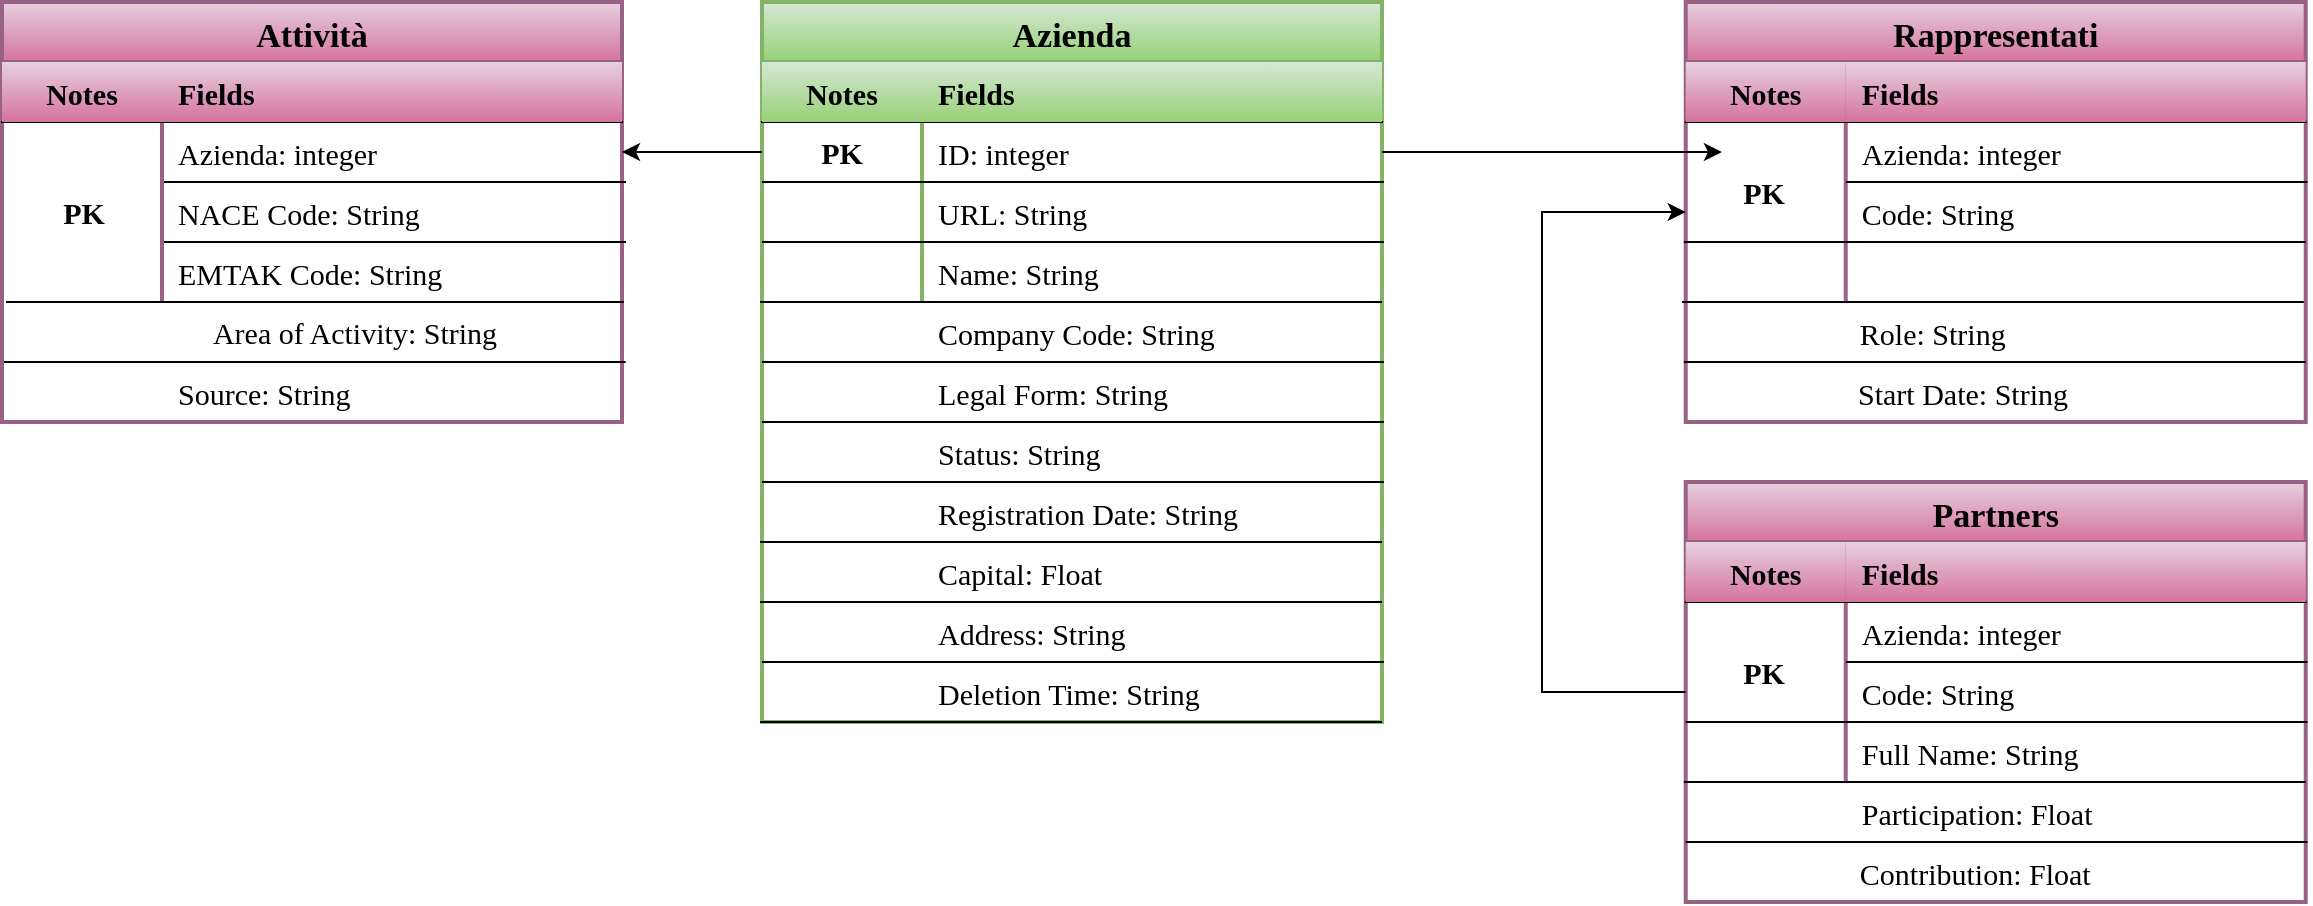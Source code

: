 <mxfile version="15.7.3" type="device"><diagram id="I7N-71ASd0iy2stQ8nS3" name="Pagina-1"><mxGraphModel dx="1038" dy="641" grid="1" gridSize="10" guides="1" tooltips="1" connect="1" arrows="1" fold="1" page="1" pageScale="1" pageWidth="1169" pageHeight="827" math="0" shadow="0"><root><mxCell id="0"/><mxCell id="1" parent="0"/><mxCell id="dBcaAMU0mES2F-EZwX2e-1" value="Azienda" style="shape=table;startSize=30;container=1;collapsible=1;childLayout=tableLayout;fixedRows=1;rowLines=0;fontStyle=1;align=center;resizeLast=1;fontSize=17;strokeWidth=2;fillColor=#d5e8d4;gradientColor=#97d077;strokeColor=#82b366;fontFamily=Verdana;" parent="1" vertex="1"><mxGeometry x="388" y="130" width="310" height="360" as="geometry"/></mxCell><mxCell id="dBcaAMU0mES2F-EZwX2e-2" value="" style="shape=partialRectangle;collapsible=0;dropTarget=0;pointerEvents=0;fillColor=none;top=0;left=0;bottom=1;right=0;points=[[0,0.5],[1,0.5]];portConstraint=eastwest;fontSize=15;fontFamily=Verdana;" parent="dBcaAMU0mES2F-EZwX2e-1" vertex="1"><mxGeometry y="30" width="310" height="30" as="geometry"/></mxCell><mxCell id="dBcaAMU0mES2F-EZwX2e-3" value="Notes" style="shape=partialRectangle;connectable=0;fillColor=#d5e8d4;top=0;left=0;bottom=0;right=0;fontStyle=1;overflow=hidden;fontSize=15;strokeColor=#82b366;gradientColor=#97d077;fontFamily=Verdana;" parent="dBcaAMU0mES2F-EZwX2e-2" vertex="1"><mxGeometry width="80" height="30" as="geometry"><mxRectangle width="80" height="30" as="alternateBounds"/></mxGeometry></mxCell><mxCell id="dBcaAMU0mES2F-EZwX2e-4" value="Fields" style="shape=partialRectangle;connectable=0;fillColor=#d5e8d4;top=0;left=0;bottom=0;right=0;align=left;spacingLeft=6;fontStyle=1;overflow=hidden;fontSize=15;strokeColor=#82b366;gradientColor=#97d077;fontFamily=Verdana;" parent="dBcaAMU0mES2F-EZwX2e-2" vertex="1"><mxGeometry x="80" width="230" height="30" as="geometry"><mxRectangle width="230" height="30" as="alternateBounds"/></mxGeometry></mxCell><mxCell id="dBcaAMU0mES2F-EZwX2e-5" value="" style="shape=partialRectangle;collapsible=0;dropTarget=0;pointerEvents=0;fillColor=none;top=0;left=0;bottom=0;right=0;points=[[0,0.5],[1,0.5]];portConstraint=eastwest;fontSize=15;fontFamily=Verdana;" parent="dBcaAMU0mES2F-EZwX2e-1" vertex="1"><mxGeometry y="60" width="310" height="30" as="geometry"/></mxCell><mxCell id="dBcaAMU0mES2F-EZwX2e-6" value="" style="shape=partialRectangle;connectable=0;fillColor=none;top=0;left=0;bottom=0;right=0;editable=1;overflow=hidden;fontSize=15;fontFamily=Verdana;" parent="dBcaAMU0mES2F-EZwX2e-5" vertex="1"><mxGeometry width="80" height="30" as="geometry"><mxRectangle width="80" height="30" as="alternateBounds"/></mxGeometry></mxCell><mxCell id="dBcaAMU0mES2F-EZwX2e-7" value="ID: integer" style="shape=partialRectangle;connectable=0;fillColor=none;top=0;left=0;bottom=0;right=0;align=left;spacingLeft=6;overflow=hidden;fontSize=15;fontStyle=0;fontFamily=Verdana;" parent="dBcaAMU0mES2F-EZwX2e-5" vertex="1"><mxGeometry x="80" width="230" height="30" as="geometry"><mxRectangle width="230" height="30" as="alternateBounds"/></mxGeometry></mxCell><mxCell id="dBcaAMU0mES2F-EZwX2e-8" value="" style="shape=partialRectangle;collapsible=0;dropTarget=0;pointerEvents=0;fillColor=none;top=0;left=0;bottom=0;right=0;points=[[0,0.5],[1,0.5]];portConstraint=eastwest;fontSize=15;fontFamily=Verdana;" parent="dBcaAMU0mES2F-EZwX2e-1" vertex="1"><mxGeometry y="90" width="310" height="30" as="geometry"/></mxCell><mxCell id="dBcaAMU0mES2F-EZwX2e-9" value="" style="shape=partialRectangle;connectable=0;fillColor=none;top=0;left=0;bottom=0;right=0;editable=1;overflow=hidden;fontSize=15;fontFamily=Verdana;" parent="dBcaAMU0mES2F-EZwX2e-8" vertex="1"><mxGeometry width="80" height="30" as="geometry"><mxRectangle width="80" height="30" as="alternateBounds"/></mxGeometry></mxCell><mxCell id="dBcaAMU0mES2F-EZwX2e-10" value="URL: String" style="shape=partialRectangle;connectable=0;fillColor=none;top=0;left=0;bottom=0;right=0;align=left;spacingLeft=6;overflow=hidden;fontSize=15;perimeterSpacing=0;strokeColor=#000000;fontFamily=Verdana;" parent="dBcaAMU0mES2F-EZwX2e-8" vertex="1"><mxGeometry x="80" width="230" height="30" as="geometry"><mxRectangle width="230" height="30" as="alternateBounds"/></mxGeometry></mxCell><mxCell id="dBcaAMU0mES2F-EZwX2e-11" value="" style="shape=partialRectangle;collapsible=0;dropTarget=0;pointerEvents=0;fillColor=none;top=0;left=0;bottom=0;right=0;points=[[0,0.5],[1,0.5]];portConstraint=eastwest;fontSize=15;fontFamily=Verdana;" parent="dBcaAMU0mES2F-EZwX2e-1" vertex="1"><mxGeometry y="120" width="310" height="30" as="geometry"/></mxCell><mxCell id="dBcaAMU0mES2F-EZwX2e-12" value="" style="shape=partialRectangle;connectable=0;fillColor=none;top=0;left=0;bottom=0;right=0;editable=1;overflow=hidden;fontSize=15;fontFamily=Verdana;" parent="dBcaAMU0mES2F-EZwX2e-11" vertex="1"><mxGeometry width="80" height="30" as="geometry"><mxRectangle width="80" height="30" as="alternateBounds"/></mxGeometry></mxCell><mxCell id="dBcaAMU0mES2F-EZwX2e-13" value="Name: String" style="shape=partialRectangle;connectable=0;fillColor=none;top=0;left=0;bottom=0;right=0;align=left;spacingLeft=6;overflow=hidden;fontSize=15;fontFamily=Verdana;" parent="dBcaAMU0mES2F-EZwX2e-11" vertex="1"><mxGeometry x="80" width="230" height="30" as="geometry"><mxRectangle width="230" height="30" as="alternateBounds"/></mxGeometry></mxCell><mxCell id="dBcaAMU0mES2F-EZwX2e-14" value="" style="shape=partialRectangle;collapsible=0;dropTarget=0;pointerEvents=0;fillColor=none;top=0;left=0;bottom=0;right=0;points=[[0,0.5],[1,0.5]];portConstraint=eastwest;fontSize=15;perimeterSpacing=0;strokeColor=#000000;fontStyle=1;fontFamily=Verdana;" parent="1" vertex="1"><mxGeometry x="388" y="280" width="310" height="30" as="geometry"/></mxCell><mxCell id="dBcaAMU0mES2F-EZwX2e-15" value="Company Code: String" style="shape=partialRectangle;connectable=0;fillColor=none;top=0;left=0;bottom=0;right=0;align=left;spacingLeft=6;overflow=hidden;fontSize=15;fontFamily=Verdana;" parent="dBcaAMU0mES2F-EZwX2e-14" vertex="1"><mxGeometry x="80" width="230" height="30" as="geometry"><mxRectangle width="230" height="30" as="alternateBounds"/></mxGeometry></mxCell><mxCell id="dBcaAMU0mES2F-EZwX2e-16" value="" style="shape=partialRectangle;collapsible=0;dropTarget=0;pointerEvents=0;fillColor=none;top=0;left=0;bottom=0;right=0;points=[[0,0.5],[1,0.5]];portConstraint=eastwest;fontSize=15;fontFamily=Verdana;" parent="1" vertex="1"><mxGeometry x="388" y="310" width="310" height="30" as="geometry"/></mxCell><mxCell id="dBcaAMU0mES2F-EZwX2e-17" value="" style="shape=partialRectangle;connectable=0;fillColor=none;top=0;left=0;bottom=0;right=0;editable=1;overflow=hidden;fontSize=15;fontFamily=Verdana;" parent="dBcaAMU0mES2F-EZwX2e-16" vertex="1"><mxGeometry width="80" height="30" as="geometry"><mxRectangle width="80" height="30" as="alternateBounds"/></mxGeometry></mxCell><mxCell id="dBcaAMU0mES2F-EZwX2e-18" value="" style="shape=partialRectangle;connectable=0;fillColor=none;top=0;left=0;bottom=0;right=0;align=left;spacingLeft=6;overflow=hidden;fontSize=15;fontFamily=Verdana;" parent="dBcaAMU0mES2F-EZwX2e-16" vertex="1"><mxGeometry x="80" width="230" height="30" as="geometry"><mxRectangle width="230" height="30" as="alternateBounds"/></mxGeometry></mxCell><mxCell id="dBcaAMU0mES2F-EZwX2e-19" value="PK" style="text;html=1;strokeColor=none;fillColor=none;align=center;verticalAlign=middle;whiteSpace=wrap;rounded=0;fontSize=15;fontStyle=1;fontFamily=Verdana;" parent="1" vertex="1"><mxGeometry x="388" y="190" width="80" height="30" as="geometry"/></mxCell><mxCell id="dBcaAMU0mES2F-EZwX2e-20" value="" style="shape=partialRectangle;collapsible=0;dropTarget=0;pointerEvents=0;fillColor=none;top=0;left=0;bottom=0;right=0;points=[[0,0.5],[1,0.5]];portConstraint=eastwest;fontSize=15;perimeterSpacing=0;strokeColor=#000000;fontFamily=Verdana;" parent="1" vertex="1"><mxGeometry x="388" y="310" width="310" height="30" as="geometry"/></mxCell><mxCell id="dBcaAMU0mES2F-EZwX2e-21" value="" style="shape=partialRectangle;connectable=0;fillColor=none;top=0;left=0;bottom=0;right=0;editable=1;overflow=hidden;fontSize=15;fontFamily=Verdana;" parent="dBcaAMU0mES2F-EZwX2e-20" vertex="1"><mxGeometry width="80" height="30" as="geometry"><mxRectangle width="80" height="30" as="alternateBounds"/></mxGeometry></mxCell><mxCell id="dBcaAMU0mES2F-EZwX2e-22" value="Legal Form: String" style="shape=partialRectangle;connectable=0;fillColor=none;top=0;left=0;bottom=0;right=0;align=left;spacingLeft=6;overflow=hidden;fontSize=15;fontFamily=Verdana;" parent="dBcaAMU0mES2F-EZwX2e-20" vertex="1"><mxGeometry x="80" width="230" height="30" as="geometry"><mxRectangle width="230" height="30" as="alternateBounds"/></mxGeometry></mxCell><mxCell id="dBcaAMU0mES2F-EZwX2e-23" value="" style="shape=partialRectangle;collapsible=0;dropTarget=0;pointerEvents=0;fillColor=none;top=0;left=0;bottom=0;right=0;points=[[0,0.5],[1,0.5]];portConstraint=eastwest;fontSize=15;fontFamily=Verdana;" parent="1" vertex="1"><mxGeometry x="388" y="340" width="310" height="30" as="geometry"/></mxCell><mxCell id="dBcaAMU0mES2F-EZwX2e-24" value="" style="shape=partialRectangle;connectable=0;fillColor=none;top=0;left=0;bottom=0;right=0;editable=1;overflow=hidden;fontSize=15;fontFamily=Verdana;" parent="dBcaAMU0mES2F-EZwX2e-23" vertex="1"><mxGeometry width="80" height="30" as="geometry"><mxRectangle width="80" height="30" as="alternateBounds"/></mxGeometry></mxCell><mxCell id="dBcaAMU0mES2F-EZwX2e-25" value="Status: String" style="shape=partialRectangle;connectable=0;fillColor=none;top=0;left=0;bottom=0;right=0;align=left;spacingLeft=6;overflow=hidden;fontSize=15;fontFamily=Verdana;" parent="dBcaAMU0mES2F-EZwX2e-23" vertex="1"><mxGeometry x="80" width="230" height="30" as="geometry"><mxRectangle width="230" height="30" as="alternateBounds"/></mxGeometry></mxCell><mxCell id="dBcaAMU0mES2F-EZwX2e-26" value="" style="shape=partialRectangle;collapsible=0;dropTarget=0;pointerEvents=0;fillColor=none;top=0;left=0;bottom=0;right=0;points=[[0,0.5],[1,0.5]];portConstraint=eastwest;fontSize=15;fontFamily=Verdana;" parent="1" vertex="1"><mxGeometry x="388" y="370" width="310" height="30" as="geometry"/></mxCell><mxCell id="dBcaAMU0mES2F-EZwX2e-27" value="" style="shape=partialRectangle;connectable=0;fillColor=none;top=0;left=0;bottom=0;right=0;editable=1;overflow=hidden;fontSize=15;fontFamily=Verdana;" parent="dBcaAMU0mES2F-EZwX2e-26" vertex="1"><mxGeometry width="80" height="30" as="geometry"><mxRectangle width="80" height="30" as="alternateBounds"/></mxGeometry></mxCell><mxCell id="dBcaAMU0mES2F-EZwX2e-28" value="Registration Date: String" style="shape=partialRectangle;connectable=0;fillColor=none;top=0;left=0;bottom=0;right=0;align=left;spacingLeft=6;overflow=hidden;fontSize=15;fontFamily=Verdana;" parent="dBcaAMU0mES2F-EZwX2e-26" vertex="1"><mxGeometry x="80" width="230" height="30" as="geometry"><mxRectangle width="230" height="30" as="alternateBounds"/></mxGeometry></mxCell><mxCell id="dBcaAMU0mES2F-EZwX2e-29" value="Capital: Float" style="shape=partialRectangle;connectable=0;fillColor=none;top=0;left=0;bottom=0;right=0;align=left;spacingLeft=6;overflow=hidden;fontSize=15;fontFamily=Verdana;" parent="1" vertex="1"><mxGeometry x="468" y="400" width="230" height="30" as="geometry"><mxRectangle width="230" height="30" as="alternateBounds"/></mxGeometry></mxCell><mxCell id="dBcaAMU0mES2F-EZwX2e-30" value="Address: String" style="shape=partialRectangle;connectable=0;fillColor=none;top=0;left=0;bottom=0;right=0;align=left;spacingLeft=6;overflow=hidden;fontSize=15;fontFamily=Verdana;" parent="1" vertex="1"><mxGeometry x="468" y="430" width="230" height="30" as="geometry"><mxRectangle width="230" height="30" as="alternateBounds"/></mxGeometry></mxCell><mxCell id="dBcaAMU0mES2F-EZwX2e-31" value="Deletion Time: String" style="shape=partialRectangle;connectable=0;fillColor=none;top=0;left=0;bottom=0;right=0;align=left;spacingLeft=6;overflow=hidden;fontSize=15;fontFamily=Verdana;" parent="1" vertex="1"><mxGeometry x="468" y="460" width="230" height="30" as="geometry"><mxRectangle width="230" height="30" as="alternateBounds"/></mxGeometry></mxCell><mxCell id="dBcaAMU0mES2F-EZwX2e-32" value="" style="endArrow=none;html=1;rounded=0;fontSize=15;entryX=1.003;entryY=1;entryDx=0;entryDy=0;entryPerimeter=0;exitX=0;exitY=1;exitDx=0;exitDy=0;strokeWidth=1;fontFamily=Verdana;" parent="1" source="dBcaAMU0mES2F-EZwX2e-19" target="dBcaAMU0mES2F-EZwX2e-5" edge="1"><mxGeometry width="50" height="50" relative="1" as="geometry"><mxPoint x="928" y="500" as="sourcePoint"/><mxPoint x="978" y="450" as="targetPoint"/><Array as="points"/></mxGeometry></mxCell><mxCell id="dBcaAMU0mES2F-EZwX2e-33" value="" style="endArrow=none;html=1;rounded=0;fontSize=15;entryX=1.003;entryY=1;entryDx=0;entryDy=0;entryPerimeter=0;exitX=0;exitY=1;exitDx=0;exitDy=0;strokeWidth=1;fontFamily=Verdana;" parent="1" edge="1"><mxGeometry width="50" height="50" relative="1" as="geometry"><mxPoint x="388" y="250" as="sourcePoint"/><mxPoint x="698.93" y="250" as="targetPoint"/><Array as="points"/></mxGeometry></mxCell><mxCell id="dBcaAMU0mES2F-EZwX2e-34" value="" style="endArrow=none;html=1;rounded=0;fontSize=15;entryX=1.003;entryY=1;entryDx=0;entryDy=0;entryPerimeter=0;exitX=0;exitY=1;exitDx=0;exitDy=0;strokeWidth=1;fontFamily=Verdana;" parent="1" edge="1"><mxGeometry width="50" height="50" relative="1" as="geometry"><mxPoint x="387.07" y="280" as="sourcePoint"/><mxPoint x="698.0" y="280" as="targetPoint"/><Array as="points"/></mxGeometry></mxCell><mxCell id="dBcaAMU0mES2F-EZwX2e-35" value="" style="endArrow=none;html=1;rounded=0;fontSize=15;entryX=1.003;entryY=1;entryDx=0;entryDy=0;entryPerimeter=0;exitX=0;exitY=1;exitDx=0;exitDy=0;strokeWidth=1;fontFamily=Verdana;" parent="1" edge="1"><mxGeometry width="50" height="50" relative="1" as="geometry"><mxPoint x="388" y="310" as="sourcePoint"/><mxPoint x="698.93" y="310" as="targetPoint"/><Array as="points"/></mxGeometry></mxCell><mxCell id="dBcaAMU0mES2F-EZwX2e-36" value="" style="endArrow=none;html=1;rounded=0;fontSize=15;entryX=1.003;entryY=1;entryDx=0;entryDy=0;entryPerimeter=0;exitX=0;exitY=1;exitDx=0;exitDy=0;strokeWidth=1;fontFamily=Verdana;" parent="1" edge="1"><mxGeometry width="50" height="50" relative="1" as="geometry"><mxPoint x="388" y="340" as="sourcePoint"/><mxPoint x="698.93" y="340" as="targetPoint"/><Array as="points"/></mxGeometry></mxCell><mxCell id="dBcaAMU0mES2F-EZwX2e-37" value="" style="endArrow=none;html=1;rounded=0;fontSize=15;entryX=1.003;entryY=1;entryDx=0;entryDy=0;entryPerimeter=0;exitX=0;exitY=1;exitDx=0;exitDy=0;strokeWidth=1;fontFamily=Verdana;" parent="1" edge="1"><mxGeometry width="50" height="50" relative="1" as="geometry"><mxPoint x="388" y="370" as="sourcePoint"/><mxPoint x="698.93" y="370" as="targetPoint"/><Array as="points"/></mxGeometry></mxCell><mxCell id="dBcaAMU0mES2F-EZwX2e-38" value="" style="endArrow=none;html=1;rounded=0;fontSize=15;entryX=1.003;entryY=1;entryDx=0;entryDy=0;entryPerimeter=0;exitX=0;exitY=1;exitDx=0;exitDy=0;strokeWidth=1;fontFamily=Verdana;" parent="1" edge="1"><mxGeometry width="50" height="50" relative="1" as="geometry"><mxPoint x="387.07" y="400" as="sourcePoint"/><mxPoint x="698.0" y="400" as="targetPoint"/><Array as="points"/></mxGeometry></mxCell><mxCell id="dBcaAMU0mES2F-EZwX2e-39" value="" style="endArrow=none;html=1;rounded=0;fontSize=15;entryX=1.003;entryY=1;entryDx=0;entryDy=0;entryPerimeter=0;exitX=0;exitY=1;exitDx=0;exitDy=0;strokeWidth=1;fontFamily=Verdana;" parent="1" edge="1"><mxGeometry width="50" height="50" relative="1" as="geometry"><mxPoint x="387.07" y="430" as="sourcePoint"/><mxPoint x="698.0" y="430" as="targetPoint"/><Array as="points"/></mxGeometry></mxCell><mxCell id="dBcaAMU0mES2F-EZwX2e-40" value="" style="endArrow=none;html=1;rounded=0;fontSize=15;entryX=1.003;entryY=1;entryDx=0;entryDy=0;entryPerimeter=0;exitX=0;exitY=1;exitDx=0;exitDy=0;strokeWidth=1;fontFamily=Verdana;" parent="1" edge="1"><mxGeometry width="50" height="50" relative="1" as="geometry"><mxPoint x="388" y="460" as="sourcePoint"/><mxPoint x="698.93" y="460" as="targetPoint"/><Array as="points"/></mxGeometry></mxCell><mxCell id="dBcaAMU0mES2F-EZwX2e-41" value="" style="endArrow=none;html=1;rounded=0;fontSize=15;entryX=1.003;entryY=1;entryDx=0;entryDy=0;entryPerimeter=0;exitX=0;exitY=1;exitDx=0;exitDy=0;fontFamily=Verdana;" parent="1" edge="1"><mxGeometry width="50" height="50" relative="1" as="geometry"><mxPoint x="387.07" y="490" as="sourcePoint"/><mxPoint x="698.0" y="490" as="targetPoint"/><Array as="points"/></mxGeometry></mxCell><mxCell id="dBcaAMU0mES2F-EZwX2e-42" value="Rappresentati" style="shape=table;startSize=30;container=1;collapsible=1;childLayout=tableLayout;fixedRows=1;rowLines=0;fontStyle=1;align=center;resizeLast=1;fontSize=17;strokeWidth=2;fillColor=#e6d0de;strokeColor=#996185;fontFamily=Verdana;gradientColor=#d5739d;" parent="1" vertex="1"><mxGeometry x="849.86" y="130" width="310" height="210" as="geometry"/></mxCell><mxCell id="dBcaAMU0mES2F-EZwX2e-43" value="" style="shape=partialRectangle;collapsible=0;dropTarget=0;pointerEvents=0;fillColor=none;top=0;left=0;bottom=1;right=0;points=[[0,0.5],[1,0.5]];portConstraint=eastwest;fontSize=15;fontFamily=Verdana;" parent="dBcaAMU0mES2F-EZwX2e-42" vertex="1"><mxGeometry y="30" width="310" height="30" as="geometry"/></mxCell><mxCell id="dBcaAMU0mES2F-EZwX2e-44" value="Notes" style="shape=partialRectangle;connectable=0;fillColor=#e6d0de;top=0;left=0;bottom=0;right=0;fontStyle=1;overflow=hidden;fontSize=15;strokeColor=#996185;gradientColor=#d5739d;fontFamily=Verdana;" parent="dBcaAMU0mES2F-EZwX2e-43" vertex="1"><mxGeometry width="80" height="30" as="geometry"><mxRectangle width="80" height="30" as="alternateBounds"/></mxGeometry></mxCell><mxCell id="dBcaAMU0mES2F-EZwX2e-45" value="Fields" style="shape=partialRectangle;connectable=0;fillColor=#e6d0de;top=0;left=0;bottom=0;right=0;align=left;spacingLeft=6;fontStyle=1;overflow=hidden;fontSize=15;strokeColor=#996185;gradientColor=#d5739d;fontFamily=Verdana;" parent="dBcaAMU0mES2F-EZwX2e-43" vertex="1"><mxGeometry x="80" width="230" height="30" as="geometry"><mxRectangle width="230" height="30" as="alternateBounds"/></mxGeometry></mxCell><mxCell id="dBcaAMU0mES2F-EZwX2e-46" value="" style="shape=partialRectangle;collapsible=0;dropTarget=0;pointerEvents=0;fillColor=none;top=0;left=0;bottom=0;right=0;points=[[0,0.5],[1,0.5]];portConstraint=eastwest;fontSize=15;fontFamily=Verdana;" parent="dBcaAMU0mES2F-EZwX2e-42" vertex="1"><mxGeometry y="60" width="310" height="30" as="geometry"/></mxCell><mxCell id="dBcaAMU0mES2F-EZwX2e-47" value="" style="shape=partialRectangle;connectable=0;fillColor=none;top=0;left=0;bottom=0;right=0;editable=1;overflow=hidden;fontSize=15;fontFamily=Verdana;" parent="dBcaAMU0mES2F-EZwX2e-46" vertex="1"><mxGeometry width="80" height="30" as="geometry"><mxRectangle width="80" height="30" as="alternateBounds"/></mxGeometry></mxCell><mxCell id="dBcaAMU0mES2F-EZwX2e-48" value="Azienda: integer" style="shape=partialRectangle;connectable=0;fillColor=none;top=0;left=0;bottom=0;right=0;align=left;spacingLeft=6;overflow=hidden;fontSize=15;fontStyle=0;fontFamily=Verdana;" parent="dBcaAMU0mES2F-EZwX2e-46" vertex="1"><mxGeometry x="80" width="230" height="30" as="geometry"><mxRectangle width="230" height="30" as="alternateBounds"/></mxGeometry></mxCell><mxCell id="dBcaAMU0mES2F-EZwX2e-52" value="" style="shape=partialRectangle;collapsible=0;dropTarget=0;pointerEvents=0;fillColor=none;top=0;left=0;bottom=0;right=0;points=[[0,0.5],[1,0.5]];portConstraint=eastwest;fontSize=15;fontFamily=Verdana;" parent="dBcaAMU0mES2F-EZwX2e-42" vertex="1"><mxGeometry y="90" width="310" height="30" as="geometry"/></mxCell><mxCell id="dBcaAMU0mES2F-EZwX2e-53" value="" style="shape=partialRectangle;connectable=0;fillColor=none;top=0;left=0;bottom=0;right=0;editable=1;overflow=hidden;fontSize=15;fontFamily=Verdana;fontStyle=1" parent="dBcaAMU0mES2F-EZwX2e-52" vertex="1"><mxGeometry width="80" height="30" as="geometry"><mxRectangle width="80" height="30" as="alternateBounds"/></mxGeometry></mxCell><mxCell id="dBcaAMU0mES2F-EZwX2e-54" value="Code: String" style="shape=partialRectangle;connectable=0;fillColor=none;top=0;left=0;bottom=0;right=0;align=left;spacingLeft=6;overflow=hidden;fontSize=15;fontFamily=Verdana;" parent="dBcaAMU0mES2F-EZwX2e-52" vertex="1"><mxGeometry x="80" width="230" height="30" as="geometry"><mxRectangle width="230" height="30" as="alternateBounds"/></mxGeometry></mxCell><mxCell id="dBcaAMU0mES2F-EZwX2e-49" value="" style="shape=partialRectangle;collapsible=0;dropTarget=0;pointerEvents=0;fillColor=none;top=0;left=0;bottom=0;right=0;points=[[0,0.5],[1,0.5]];portConstraint=eastwest;fontSize=15;fontFamily=Verdana;" parent="dBcaAMU0mES2F-EZwX2e-42" vertex="1"><mxGeometry y="120" width="310" height="30" as="geometry"/></mxCell><mxCell id="dBcaAMU0mES2F-EZwX2e-50" value="" style="shape=partialRectangle;connectable=0;fillColor=none;top=0;left=0;bottom=0;right=0;editable=1;overflow=hidden;fontSize=15;fontFamily=Verdana;fontStyle=1" parent="dBcaAMU0mES2F-EZwX2e-49" vertex="1"><mxGeometry width="80" height="30" as="geometry"><mxRectangle width="80" height="30" as="alternateBounds"/></mxGeometry></mxCell><mxCell id="dBcaAMU0mES2F-EZwX2e-51" value="" style="shape=partialRectangle;connectable=0;fillColor=none;top=0;left=0;bottom=0;right=0;align=left;spacingLeft=6;overflow=hidden;fontSize=15;perimeterSpacing=0;strokeColor=#000000;fontFamily=Verdana;" parent="dBcaAMU0mES2F-EZwX2e-49" vertex="1"><mxGeometry x="80" width="230" height="30" as="geometry"><mxRectangle width="230" height="30" as="alternateBounds"/></mxGeometry></mxCell><mxCell id="dBcaAMU0mES2F-EZwX2e-55" value="" style="shape=partialRectangle;collapsible=0;dropTarget=0;pointerEvents=0;fillColor=none;top=0;left=0;bottom=0;right=0;points=[[0,0.5],[1,0.5]];portConstraint=eastwest;fontSize=15;fontFamily=Verdana;" parent="1" vertex="1"><mxGeometry x="848.93" y="280" width="310" height="30" as="geometry"/></mxCell><mxCell id="dBcaAMU0mES2F-EZwX2e-56" value="" style="shape=partialRectangle;connectable=0;fillColor=none;top=0;left=0;bottom=0;right=0;editable=1;overflow=hidden;fontSize=15;fontFamily=Verdana;" parent="dBcaAMU0mES2F-EZwX2e-55" vertex="1"><mxGeometry width="80" height="30" as="geometry"><mxRectangle width="80" height="30" as="alternateBounds"/></mxGeometry></mxCell><mxCell id="dBcaAMU0mES2F-EZwX2e-57" value="Role: String" style="shape=partialRectangle;connectable=0;fillColor=none;top=0;left=0;bottom=0;right=0;align=left;spacingLeft=6;overflow=hidden;fontSize=15;fontFamily=Verdana;" parent="dBcaAMU0mES2F-EZwX2e-55" vertex="1"><mxGeometry x="80" width="230" height="30" as="geometry"><mxRectangle width="230" height="30" as="alternateBounds"/></mxGeometry></mxCell><mxCell id="dBcaAMU0mES2F-EZwX2e-59" value="" style="endArrow=none;html=1;rounded=0;fontSize=15;entryX=1.003;entryY=1;entryDx=0;entryDy=0;entryPerimeter=0;strokeWidth=1;fontFamily=Verdana;" parent="1" target="dBcaAMU0mES2F-EZwX2e-46" edge="1"><mxGeometry width="50" height="50" relative="1" as="geometry"><mxPoint x="930" y="220" as="sourcePoint"/><mxPoint x="1438.93" y="450" as="targetPoint"/><Array as="points"/></mxGeometry></mxCell><mxCell id="dBcaAMU0mES2F-EZwX2e-60" value="" style="endArrow=none;html=1;rounded=0;fontSize=15;entryX=1.003;entryY=1;entryDx=0;entryDy=0;entryPerimeter=0;exitX=0;exitY=1;exitDx=0;exitDy=0;strokeWidth=1;fontFamily=Verdana;" parent="1" edge="1"><mxGeometry width="50" height="50" relative="1" as="geometry"><mxPoint x="848.93" y="250" as="sourcePoint"/><mxPoint x="1159.86" y="250" as="targetPoint"/><Array as="points"/></mxGeometry></mxCell><mxCell id="dBcaAMU0mES2F-EZwX2e-61" value="" style="endArrow=none;html=1;rounded=0;fontSize=15;entryX=1.003;entryY=1;entryDx=0;entryDy=0;entryPerimeter=0;exitX=0;exitY=1;exitDx=0;exitDy=0;strokeWidth=1;fontFamily=Verdana;" parent="1" edge="1"><mxGeometry width="50" height="50" relative="1" as="geometry"><mxPoint x="848" y="280" as="sourcePoint"/><mxPoint x="1158.93" y="280" as="targetPoint"/><Array as="points"/></mxGeometry></mxCell><mxCell id="dBcaAMU0mES2F-EZwX2e-62" value="" style="endArrow=classic;html=1;rounded=0;entryX=0.238;entryY=0.5;entryDx=0;entryDy=0;entryPerimeter=0;" parent="1" source="dBcaAMU0mES2F-EZwX2e-5" edge="1"><mxGeometry width="50" height="50" relative="1" as="geometry"><mxPoint x="928" y="470" as="sourcePoint"/><mxPoint x="867.97" y="205" as="targetPoint"/></mxGeometry></mxCell><mxCell id="dBcaAMU0mES2F-EZwX2e-63" value="" style="endArrow=none;html=1;rounded=0;fontSize=15;entryX=1.003;entryY=1;entryDx=0;entryDy=0;entryPerimeter=0;exitX=0;exitY=1;exitDx=0;exitDy=0;strokeWidth=1;fontFamily=Verdana;" parent="1" edge="1"><mxGeometry width="50" height="50" relative="1" as="geometry"><mxPoint x="848.93" y="310" as="sourcePoint"/><mxPoint x="1159.86" y="310" as="targetPoint"/><Array as="points"/></mxGeometry></mxCell><mxCell id="dBcaAMU0mES2F-EZwX2e-64" value="" style="shape=partialRectangle;collapsible=0;dropTarget=0;pointerEvents=0;fillColor=none;top=0;left=0;bottom=0;right=0;points=[[0,0.5],[1,0.5]];portConstraint=eastwest;fontSize=15;fontFamily=Verdana;" parent="1" vertex="1"><mxGeometry x="848" y="310" width="310" height="30" as="geometry"/></mxCell><mxCell id="dBcaAMU0mES2F-EZwX2e-65" value="" style="shape=partialRectangle;connectable=0;fillColor=none;top=0;left=0;bottom=0;right=0;editable=1;overflow=hidden;fontSize=15;fontFamily=Verdana;" parent="dBcaAMU0mES2F-EZwX2e-64" vertex="1"><mxGeometry width="80" height="30" as="geometry"><mxRectangle width="80" height="30" as="alternateBounds"/></mxGeometry></mxCell><mxCell id="dBcaAMU0mES2F-EZwX2e-66" value="Start Date: String" style="shape=partialRectangle;connectable=0;fillColor=none;top=0;left=0;bottom=0;right=0;align=left;spacingLeft=6;overflow=hidden;fontSize=15;fontFamily=Verdana;" parent="dBcaAMU0mES2F-EZwX2e-64" vertex="1"><mxGeometry x="80" width="230" height="30" as="geometry"><mxRectangle width="230" height="30" as="alternateBounds"/></mxGeometry></mxCell><mxCell id="dBcaAMU0mES2F-EZwX2e-67" value="Attività" style="shape=table;startSize=30;container=1;collapsible=1;childLayout=tableLayout;fixedRows=1;rowLines=0;fontStyle=1;align=center;resizeLast=1;fontSize=17;strokeWidth=2;fillColor=#e6d0de;strokeColor=#996185;fontFamily=Verdana;gradientColor=#d5739d;" parent="1" vertex="1"><mxGeometry x="8.0" y="130" width="310" height="210" as="geometry"/></mxCell><mxCell id="dBcaAMU0mES2F-EZwX2e-68" value="" style="shape=partialRectangle;collapsible=0;dropTarget=0;pointerEvents=0;fillColor=none;top=0;left=0;bottom=1;right=0;points=[[0,0.5],[1,0.5]];portConstraint=eastwest;fontSize=15;fontFamily=Verdana;" parent="dBcaAMU0mES2F-EZwX2e-67" vertex="1"><mxGeometry y="30" width="310" height="30" as="geometry"/></mxCell><mxCell id="dBcaAMU0mES2F-EZwX2e-69" value="Notes" style="shape=partialRectangle;connectable=0;fillColor=#e6d0de;top=0;left=0;bottom=0;right=0;fontStyle=1;overflow=hidden;fontSize=15;strokeColor=#996185;gradientColor=#d5739d;fontFamily=Verdana;" parent="dBcaAMU0mES2F-EZwX2e-68" vertex="1"><mxGeometry width="80" height="30" as="geometry"><mxRectangle width="80" height="30" as="alternateBounds"/></mxGeometry></mxCell><mxCell id="dBcaAMU0mES2F-EZwX2e-70" value="Fields" style="shape=partialRectangle;connectable=0;fillColor=#e6d0de;top=0;left=0;bottom=0;right=0;align=left;spacingLeft=6;fontStyle=1;overflow=hidden;fontSize=15;strokeColor=#996185;gradientColor=#d5739d;fontFamily=Verdana;" parent="dBcaAMU0mES2F-EZwX2e-68" vertex="1"><mxGeometry x="80" width="230" height="30" as="geometry"><mxRectangle width="230" height="30" as="alternateBounds"/></mxGeometry></mxCell><mxCell id="dBcaAMU0mES2F-EZwX2e-71" value="" style="shape=partialRectangle;collapsible=0;dropTarget=0;pointerEvents=0;fillColor=none;top=0;left=0;bottom=0;right=0;points=[[0,0.5],[1,0.5]];portConstraint=eastwest;fontSize=15;fontFamily=Verdana;" parent="dBcaAMU0mES2F-EZwX2e-67" vertex="1"><mxGeometry y="60" width="310" height="30" as="geometry"/></mxCell><mxCell id="dBcaAMU0mES2F-EZwX2e-72" value="" style="shape=partialRectangle;connectable=0;fillColor=none;top=0;left=0;bottom=0;right=0;editable=1;overflow=hidden;fontSize=15;fontFamily=Verdana;" parent="dBcaAMU0mES2F-EZwX2e-71" vertex="1"><mxGeometry width="80" height="30" as="geometry"><mxRectangle width="80" height="30" as="alternateBounds"/></mxGeometry></mxCell><mxCell id="dBcaAMU0mES2F-EZwX2e-73" value="Azienda: integer" style="shape=partialRectangle;connectable=0;fillColor=none;top=0;left=0;bottom=0;right=0;align=left;spacingLeft=6;overflow=hidden;fontSize=15;fontStyle=0;fontFamily=Verdana;" parent="dBcaAMU0mES2F-EZwX2e-71" vertex="1"><mxGeometry x="80" width="230" height="30" as="geometry"><mxRectangle width="230" height="30" as="alternateBounds"/></mxGeometry></mxCell><mxCell id="dBcaAMU0mES2F-EZwX2e-74" value="" style="shape=partialRectangle;collapsible=0;dropTarget=0;pointerEvents=0;fillColor=none;top=0;left=0;bottom=0;right=0;points=[[0,0.5],[1,0.5]];portConstraint=eastwest;fontSize=15;fontFamily=Verdana;" parent="dBcaAMU0mES2F-EZwX2e-67" vertex="1"><mxGeometry y="90" width="310" height="30" as="geometry"/></mxCell><mxCell id="dBcaAMU0mES2F-EZwX2e-75" value="" style="shape=partialRectangle;connectable=0;fillColor=none;top=0;left=0;bottom=0;right=0;editable=1;overflow=hidden;fontSize=15;fontFamily=Verdana;fontStyle=1" parent="dBcaAMU0mES2F-EZwX2e-74" vertex="1"><mxGeometry width="80" height="30" as="geometry"><mxRectangle width="80" height="30" as="alternateBounds"/></mxGeometry></mxCell><mxCell id="dBcaAMU0mES2F-EZwX2e-76" value="NACE Code: String" style="shape=partialRectangle;connectable=0;fillColor=none;top=0;left=0;bottom=0;right=0;align=left;spacingLeft=6;overflow=hidden;fontSize=15;perimeterSpacing=0;strokeColor=#000000;fontFamily=Verdana;" parent="dBcaAMU0mES2F-EZwX2e-74" vertex="1"><mxGeometry x="80" width="230" height="30" as="geometry"><mxRectangle width="230" height="30" as="alternateBounds"/></mxGeometry></mxCell><mxCell id="dBcaAMU0mES2F-EZwX2e-77" value="" style="shape=partialRectangle;collapsible=0;dropTarget=0;pointerEvents=0;fillColor=none;top=0;left=0;bottom=0;right=0;points=[[0,0.5],[1,0.5]];portConstraint=eastwest;fontSize=15;fontFamily=Verdana;" parent="dBcaAMU0mES2F-EZwX2e-67" vertex="1"><mxGeometry y="120" width="310" height="30" as="geometry"/></mxCell><mxCell id="dBcaAMU0mES2F-EZwX2e-78" value="" style="shape=partialRectangle;connectable=0;fillColor=none;top=0;left=0;bottom=0;right=0;editable=1;overflow=hidden;fontSize=15;fontFamily=Verdana;fontStyle=1" parent="dBcaAMU0mES2F-EZwX2e-77" vertex="1"><mxGeometry width="80" height="30" as="geometry"><mxRectangle width="80" height="30" as="alternateBounds"/></mxGeometry></mxCell><mxCell id="dBcaAMU0mES2F-EZwX2e-79" value="EMTAK Code: String" style="shape=partialRectangle;connectable=0;fillColor=none;top=0;left=0;bottom=0;right=0;align=left;spacingLeft=6;overflow=hidden;fontSize=15;fontFamily=Verdana;" parent="dBcaAMU0mES2F-EZwX2e-77" vertex="1"><mxGeometry x="80" width="230" height="30" as="geometry"><mxRectangle width="230" height="30" as="alternateBounds"/></mxGeometry></mxCell><mxCell id="dBcaAMU0mES2F-EZwX2e-80" value="" style="shape=partialRectangle;collapsible=0;dropTarget=0;pointerEvents=0;fillColor=none;top=0;left=0;bottom=0;right=0;points=[[0,0.5],[1,0.5]];portConstraint=eastwest;fontSize=15;fontFamily=Verdana;" parent="1" vertex="1"><mxGeometry x="8.93" y="280" width="310" height="30" as="geometry"/></mxCell><mxCell id="dBcaAMU0mES2F-EZwX2e-81" value="" style="shape=partialRectangle;connectable=0;fillColor=none;top=0;left=0;bottom=0;right=0;editable=1;overflow=hidden;fontSize=15;fontFamily=Verdana;fontStyle=1" parent="dBcaAMU0mES2F-EZwX2e-80" vertex="1"><mxGeometry width="80" height="30" as="geometry"><mxRectangle width="80" height="30" as="alternateBounds"/></mxGeometry></mxCell><mxCell id="dBcaAMU0mES2F-EZwX2e-82" value="" style="shape=partialRectangle;connectable=0;fillColor=none;top=0;left=0;bottom=0;right=0;align=left;spacingLeft=6;overflow=hidden;fontSize=15;fontFamily=Verdana;" parent="dBcaAMU0mES2F-EZwX2e-80" vertex="1"><mxGeometry x="80" width="230" height="30" as="geometry"><mxRectangle width="230" height="30" as="alternateBounds"/></mxGeometry></mxCell><mxCell id="dBcaAMU0mES2F-EZwX2e-83" value="PK" style="text;html=1;strokeColor=none;fillColor=none;align=center;verticalAlign=middle;whiteSpace=wrap;rounded=0;fontSize=15;fontStyle=1;fontFamily=Verdana;" parent="1" vertex="1"><mxGeometry x="8.93" y="220" width="80" height="30" as="geometry"/></mxCell><mxCell id="dBcaAMU0mES2F-EZwX2e-86" value="" style="endArrow=none;html=1;rounded=0;fontSize=15;entryX=1.003;entryY=1;entryDx=0;entryDy=0;entryPerimeter=0;strokeWidth=1;fontFamily=Verdana;" parent="1" edge="1"><mxGeometry width="50" height="50" relative="1" as="geometry"><mxPoint x="10" y="280" as="sourcePoint"/><mxPoint x="318.93" y="280" as="targetPoint"/><Array as="points"/></mxGeometry></mxCell><mxCell id="dBcaAMU0mES2F-EZwX2e-87" value="" style="endArrow=none;html=1;rounded=0;fontSize=15;entryX=1.003;entryY=1;entryDx=0;entryDy=0;entryPerimeter=0;exitX=0;exitY=1;exitDx=0;exitDy=0;strokeWidth=1;fontFamily=Verdana;" parent="1" edge="1"><mxGeometry width="50" height="50" relative="1" as="geometry"><mxPoint x="8.93" y="310" as="sourcePoint"/><mxPoint x="319.86" y="310" as="targetPoint"/><Array as="points"/></mxGeometry></mxCell><mxCell id="dBcaAMU0mES2F-EZwX2e-88" value="" style="shape=partialRectangle;collapsible=0;dropTarget=0;pointerEvents=0;fillColor=none;top=0;left=0;bottom=0;right=0;points=[[0,0.5],[1,0.5]];portConstraint=eastwest;fontSize=15;fontFamily=Verdana;" parent="1" vertex="1"><mxGeometry x="8" y="310" width="310" height="30" as="geometry"/></mxCell><mxCell id="dBcaAMU0mES2F-EZwX2e-89" value="" style="shape=partialRectangle;connectable=0;fillColor=none;top=0;left=0;bottom=0;right=0;editable=1;overflow=hidden;fontSize=15;fontFamily=Verdana;" parent="dBcaAMU0mES2F-EZwX2e-88" vertex="1"><mxGeometry width="80" height="30" as="geometry"><mxRectangle width="80" height="30" as="alternateBounds"/></mxGeometry></mxCell><mxCell id="dBcaAMU0mES2F-EZwX2e-90" value="Source: String" style="shape=partialRectangle;connectable=0;fillColor=none;top=0;left=0;bottom=0;right=0;align=left;spacingLeft=6;overflow=hidden;fontSize=15;fontFamily=Verdana;" parent="dBcaAMU0mES2F-EZwX2e-88" vertex="1"><mxGeometry x="80" width="230" height="30" as="geometry"><mxRectangle width="230" height="30" as="alternateBounds"/></mxGeometry></mxCell><mxCell id="dBcaAMU0mES2F-EZwX2e-91" value="" style="endArrow=classic;html=1;rounded=0;" parent="1" source="dBcaAMU0mES2F-EZwX2e-19" target="dBcaAMU0mES2F-EZwX2e-71" edge="1"><mxGeometry width="50" height="50" relative="1" as="geometry"><mxPoint x="478" y="440" as="sourcePoint"/><mxPoint x="528" y="390" as="targetPoint"/></mxGeometry></mxCell><mxCell id="dBcaAMU0mES2F-EZwX2e-92" value="Partners" style="shape=table;startSize=30;container=1;collapsible=1;childLayout=tableLayout;fixedRows=1;rowLines=0;fontStyle=1;align=center;resizeLast=1;fontSize=17;strokeWidth=2;fillColor=#e6d0de;strokeColor=#996185;fontFamily=Verdana;gradientColor=#d5739d;" parent="1" vertex="1"><mxGeometry x="849.86" y="370" width="310" height="210" as="geometry"/></mxCell><mxCell id="dBcaAMU0mES2F-EZwX2e-93" value="" style="shape=partialRectangle;collapsible=0;dropTarget=0;pointerEvents=0;fillColor=none;top=0;left=0;bottom=1;right=0;points=[[0,0.5],[1,0.5]];portConstraint=eastwest;fontSize=15;fontFamily=Verdana;" parent="dBcaAMU0mES2F-EZwX2e-92" vertex="1"><mxGeometry y="30" width="310" height="30" as="geometry"/></mxCell><mxCell id="dBcaAMU0mES2F-EZwX2e-94" value="Notes" style="shape=partialRectangle;connectable=0;fillColor=#e6d0de;top=0;left=0;bottom=0;right=0;fontStyle=1;overflow=hidden;fontSize=15;strokeColor=#996185;gradientColor=#d5739d;fontFamily=Verdana;" parent="dBcaAMU0mES2F-EZwX2e-93" vertex="1"><mxGeometry width="80" height="30" as="geometry"><mxRectangle width="80" height="30" as="alternateBounds"/></mxGeometry></mxCell><mxCell id="dBcaAMU0mES2F-EZwX2e-95" value="Fields" style="shape=partialRectangle;connectable=0;fillColor=#e6d0de;top=0;left=0;bottom=0;right=0;align=left;spacingLeft=6;fontStyle=1;overflow=hidden;fontSize=15;strokeColor=#996185;gradientColor=#d5739d;fontFamily=Verdana;" parent="dBcaAMU0mES2F-EZwX2e-93" vertex="1"><mxGeometry x="80" width="230" height="30" as="geometry"><mxRectangle width="230" height="30" as="alternateBounds"/></mxGeometry></mxCell><mxCell id="dBcaAMU0mES2F-EZwX2e-96" value="" style="shape=partialRectangle;collapsible=0;dropTarget=0;pointerEvents=0;fillColor=none;top=0;left=0;bottom=0;right=0;points=[[0,0.5],[1,0.5]];portConstraint=eastwest;fontSize=15;fontFamily=Verdana;" parent="dBcaAMU0mES2F-EZwX2e-92" vertex="1"><mxGeometry y="60" width="310" height="30" as="geometry"/></mxCell><mxCell id="dBcaAMU0mES2F-EZwX2e-97" value="" style="shape=partialRectangle;connectable=0;fillColor=none;top=0;left=0;bottom=0;right=0;editable=1;overflow=hidden;fontSize=15;fontFamily=Verdana;" parent="dBcaAMU0mES2F-EZwX2e-96" vertex="1"><mxGeometry width="80" height="30" as="geometry"><mxRectangle width="80" height="30" as="alternateBounds"/></mxGeometry></mxCell><mxCell id="dBcaAMU0mES2F-EZwX2e-98" value="Azienda: integer" style="shape=partialRectangle;connectable=0;fillColor=none;top=0;left=0;bottom=0;right=0;align=left;spacingLeft=6;overflow=hidden;fontSize=15;fontStyle=0;fontFamily=Verdana;" parent="dBcaAMU0mES2F-EZwX2e-96" vertex="1"><mxGeometry x="80" width="230" height="30" as="geometry"><mxRectangle width="230" height="30" as="alternateBounds"/></mxGeometry></mxCell><mxCell id="dBcaAMU0mES2F-EZwX2e-102" value="" style="shape=partialRectangle;collapsible=0;dropTarget=0;pointerEvents=0;fillColor=none;top=0;left=0;bottom=0;right=0;points=[[0,0.5],[1,0.5]];portConstraint=eastwest;fontSize=15;fontFamily=Verdana;" parent="dBcaAMU0mES2F-EZwX2e-92" vertex="1"><mxGeometry y="90" width="310" height="30" as="geometry"/></mxCell><mxCell id="dBcaAMU0mES2F-EZwX2e-103" value="" style="shape=partialRectangle;connectable=0;fillColor=none;top=0;left=0;bottom=0;right=0;editable=1;overflow=hidden;fontSize=15;fontFamily=Verdana;fontStyle=1" parent="dBcaAMU0mES2F-EZwX2e-102" vertex="1"><mxGeometry width="80" height="30" as="geometry"><mxRectangle width="80" height="30" as="alternateBounds"/></mxGeometry></mxCell><mxCell id="dBcaAMU0mES2F-EZwX2e-104" value="Code: String" style="shape=partialRectangle;connectable=0;fillColor=none;top=0;left=0;bottom=0;right=0;align=left;spacingLeft=6;overflow=hidden;fontSize=15;fontFamily=Verdana;" parent="dBcaAMU0mES2F-EZwX2e-102" vertex="1"><mxGeometry x="80" width="230" height="30" as="geometry"><mxRectangle width="230" height="30" as="alternateBounds"/></mxGeometry></mxCell><mxCell id="dBcaAMU0mES2F-EZwX2e-99" value="" style="shape=partialRectangle;collapsible=0;dropTarget=0;pointerEvents=0;fillColor=none;top=0;left=0;bottom=0;right=0;points=[[0,0.5],[1,0.5]];portConstraint=eastwest;fontSize=15;fontFamily=Verdana;" parent="dBcaAMU0mES2F-EZwX2e-92" vertex="1"><mxGeometry y="120" width="310" height="30" as="geometry"/></mxCell><mxCell id="dBcaAMU0mES2F-EZwX2e-100" value="" style="shape=partialRectangle;connectable=0;fillColor=none;top=0;left=0;bottom=0;right=0;editable=1;overflow=hidden;fontSize=15;fontFamily=Verdana;fontStyle=1" parent="dBcaAMU0mES2F-EZwX2e-99" vertex="1"><mxGeometry width="80" height="30" as="geometry"><mxRectangle width="80" height="30" as="alternateBounds"/></mxGeometry></mxCell><mxCell id="dBcaAMU0mES2F-EZwX2e-101" value="" style="shape=partialRectangle;connectable=0;fillColor=none;top=0;left=0;bottom=0;right=0;align=left;spacingLeft=6;overflow=hidden;fontSize=15;perimeterSpacing=0;strokeColor=#000000;fontFamily=Verdana;" parent="dBcaAMU0mES2F-EZwX2e-99" vertex="1"><mxGeometry x="80" width="230" height="30" as="geometry"><mxRectangle width="230" height="30" as="alternateBounds"/></mxGeometry></mxCell><mxCell id="dBcaAMU0mES2F-EZwX2e-105" value="" style="shape=partialRectangle;collapsible=0;dropTarget=0;pointerEvents=0;fillColor=none;top=0;left=0;bottom=0;right=0;points=[[0,0.5],[1,0.5]];portConstraint=eastwest;fontSize=15;fontFamily=Verdana;" parent="1" vertex="1"><mxGeometry x="849.86" y="520" width="310" height="30" as="geometry"/></mxCell><mxCell id="dBcaAMU0mES2F-EZwX2e-106" value="" style="shape=partialRectangle;connectable=0;fillColor=none;top=0;left=0;bottom=0;right=0;editable=1;overflow=hidden;fontSize=15;fontFamily=Verdana;" parent="dBcaAMU0mES2F-EZwX2e-105" vertex="1"><mxGeometry width="80" height="30" as="geometry"><mxRectangle width="80" height="30" as="alternateBounds"/></mxGeometry></mxCell><mxCell id="dBcaAMU0mES2F-EZwX2e-107" value="Participation: Float" style="shape=partialRectangle;connectable=0;fillColor=none;top=0;left=0;bottom=0;right=0;align=left;spacingLeft=6;overflow=hidden;fontSize=15;fontFamily=Verdana;" parent="dBcaAMU0mES2F-EZwX2e-105" vertex="1"><mxGeometry x="80" width="230" height="30" as="geometry"><mxRectangle width="230" height="30" as="alternateBounds"/></mxGeometry></mxCell><mxCell id="dBcaAMU0mES2F-EZwX2e-109" value="" style="endArrow=none;html=1;rounded=0;fontSize=15;entryX=1.003;entryY=1;entryDx=0;entryDy=0;entryPerimeter=0;strokeWidth=1;fontFamily=Verdana;" parent="1" target="dBcaAMU0mES2F-EZwX2e-96" edge="1"><mxGeometry width="50" height="50" relative="1" as="geometry"><mxPoint x="930" y="460" as="sourcePoint"/><mxPoint x="1439.86" y="690" as="targetPoint"/><Array as="points"/></mxGeometry></mxCell><mxCell id="dBcaAMU0mES2F-EZwX2e-110" value="" style="endArrow=none;html=1;rounded=0;fontSize=15;entryX=1.003;entryY=1;entryDx=0;entryDy=0;entryPerimeter=0;exitX=0;exitY=1;exitDx=0;exitDy=0;strokeWidth=1;fontFamily=Verdana;" parent="1" edge="1"><mxGeometry width="50" height="50" relative="1" as="geometry"><mxPoint x="849.86" y="490" as="sourcePoint"/><mxPoint x="1160.79" y="490" as="targetPoint"/><Array as="points"/></mxGeometry></mxCell><mxCell id="dBcaAMU0mES2F-EZwX2e-111" value="" style="endArrow=none;html=1;rounded=0;fontSize=15;entryX=1.003;entryY=1;entryDx=0;entryDy=0;entryPerimeter=0;exitX=0;exitY=1;exitDx=0;exitDy=0;strokeWidth=1;fontFamily=Verdana;" parent="1" edge="1"><mxGeometry width="50" height="50" relative="1" as="geometry"><mxPoint x="848.93" y="520" as="sourcePoint"/><mxPoint x="1159.86" y="520" as="targetPoint"/><Array as="points"/></mxGeometry></mxCell><mxCell id="dBcaAMU0mES2F-EZwX2e-112" value="" style="endArrow=none;html=1;rounded=0;fontSize=15;entryX=1.003;entryY=1;entryDx=0;entryDy=0;entryPerimeter=0;exitX=0;exitY=1;exitDx=0;exitDy=0;strokeWidth=1;fontFamily=Verdana;" parent="1" edge="1"><mxGeometry width="50" height="50" relative="1" as="geometry"><mxPoint x="849.86" y="550" as="sourcePoint"/><mxPoint x="1160.79" y="550" as="targetPoint"/><Array as="points"/></mxGeometry></mxCell><mxCell id="dBcaAMU0mES2F-EZwX2e-113" value="" style="shape=partialRectangle;collapsible=0;dropTarget=0;pointerEvents=0;fillColor=none;top=0;left=0;bottom=0;right=0;points=[[0,0.5],[1,0.5]];portConstraint=eastwest;fontSize=15;fontFamily=Verdana;" parent="1" vertex="1"><mxGeometry x="848.93" y="550" width="310" height="30" as="geometry"/></mxCell><mxCell id="dBcaAMU0mES2F-EZwX2e-114" value="" style="shape=partialRectangle;connectable=0;fillColor=none;top=0;left=0;bottom=0;right=0;editable=1;overflow=hidden;fontSize=15;fontFamily=Verdana;" parent="dBcaAMU0mES2F-EZwX2e-113" vertex="1"><mxGeometry width="80" height="30" as="geometry"><mxRectangle width="80" height="30" as="alternateBounds"/></mxGeometry></mxCell><mxCell id="dBcaAMU0mES2F-EZwX2e-115" value="Contribution: Float" style="shape=partialRectangle;connectable=0;fillColor=none;top=0;left=0;bottom=0;right=0;align=left;spacingLeft=6;overflow=hidden;fontSize=15;fontFamily=Verdana;" parent="dBcaAMU0mES2F-EZwX2e-113" vertex="1"><mxGeometry x="80" width="230" height="30" as="geometry"><mxRectangle width="230" height="30" as="alternateBounds"/></mxGeometry></mxCell><mxCell id="dBcaAMU0mES2F-EZwX2e-117" value="" style="endArrow=classic;html=1;rounded=0;exitX=0;exitY=0.5;exitDx=0;exitDy=0;entryX=0;entryY=0.5;entryDx=0;entryDy=0;" parent="1" source="dBcaAMU0mES2F-EZwX2e-102" target="dBcaAMU0mES2F-EZwX2e-52" edge="1"><mxGeometry width="50" height="50" relative="1" as="geometry"><mxPoint x="478" y="440" as="sourcePoint"/><mxPoint x="890" y="280" as="targetPoint"/><Array as="points"><mxPoint x="778" y="475"/><mxPoint x="778" y="235"/></Array></mxGeometry></mxCell><mxCell id="vhIWhUUKmtN9r1owAoTK-3" value="&lt;span style=&quot;font-family: &amp;#34;verdana&amp;#34; ; font-size: 15px ; text-align: left&quot;&gt;Area of Activity: String&lt;/span&gt;" style="text;html=1;align=center;verticalAlign=middle;resizable=0;points=[];autosize=1;strokeColor=none;fillColor=none;" parent="1" vertex="1"><mxGeometry x="88.93" y="285" width="190" height="20" as="geometry"/></mxCell><mxCell id="vhIWhUUKmtN9r1owAoTK-4" value="" style="endArrow=none;html=1;rounded=0;fontSize=15;strokeWidth=1;fontFamily=Verdana;" parent="1" edge="1"><mxGeometry width="50" height="50" relative="1" as="geometry"><mxPoint x="88.93" y="250" as="sourcePoint"/><mxPoint x="320" y="250" as="targetPoint"/><Array as="points"/></mxGeometry></mxCell><mxCell id="vhIWhUUKmtN9r1owAoTK-5" value="" style="endArrow=none;html=1;rounded=0;fontSize=15;strokeWidth=1;fontFamily=Verdana;" parent="1" edge="1"><mxGeometry width="50" height="50" relative="1" as="geometry"><mxPoint x="88.93" y="220" as="sourcePoint"/><mxPoint x="320" y="220" as="targetPoint"/><Array as="points"/></mxGeometry></mxCell><mxCell id="xv5tIlPXxsul3_t3c2fP-2" value="&lt;b&gt;PK&lt;/b&gt;" style="text;html=1;strokeColor=none;fillColor=none;align=center;verticalAlign=middle;whiteSpace=wrap;rounded=0;fontFamily=Verdana;fontSize=15;" vertex="1" parent="1"><mxGeometry x="858.93" y="450" width="60" height="30" as="geometry"/></mxCell><mxCell id="xv5tIlPXxsul3_t3c2fP-3" value="Full Name: String" style="shape=partialRectangle;connectable=0;fillColor=none;top=0;left=0;bottom=0;right=0;align=left;spacingLeft=6;overflow=hidden;fontSize=15;perimeterSpacing=0;strokeColor=#000000;fontFamily=Verdana;" vertex="1" parent="1"><mxGeometry x="929.86" y="490" width="230" height="30" as="geometry"><mxRectangle width="230" height="30" as="alternateBounds"/></mxGeometry></mxCell><mxCell id="xv5tIlPXxsul3_t3c2fP-4" value="&lt;b&gt;PK&lt;/b&gt;" style="text;html=1;strokeColor=none;fillColor=none;align=center;verticalAlign=middle;whiteSpace=wrap;rounded=0;fontFamily=Verdana;fontSize=15;" vertex="1" parent="1"><mxGeometry x="858.93" y="210" width="60" height="30" as="geometry"/></mxCell></root></mxGraphModel></diagram></mxfile>